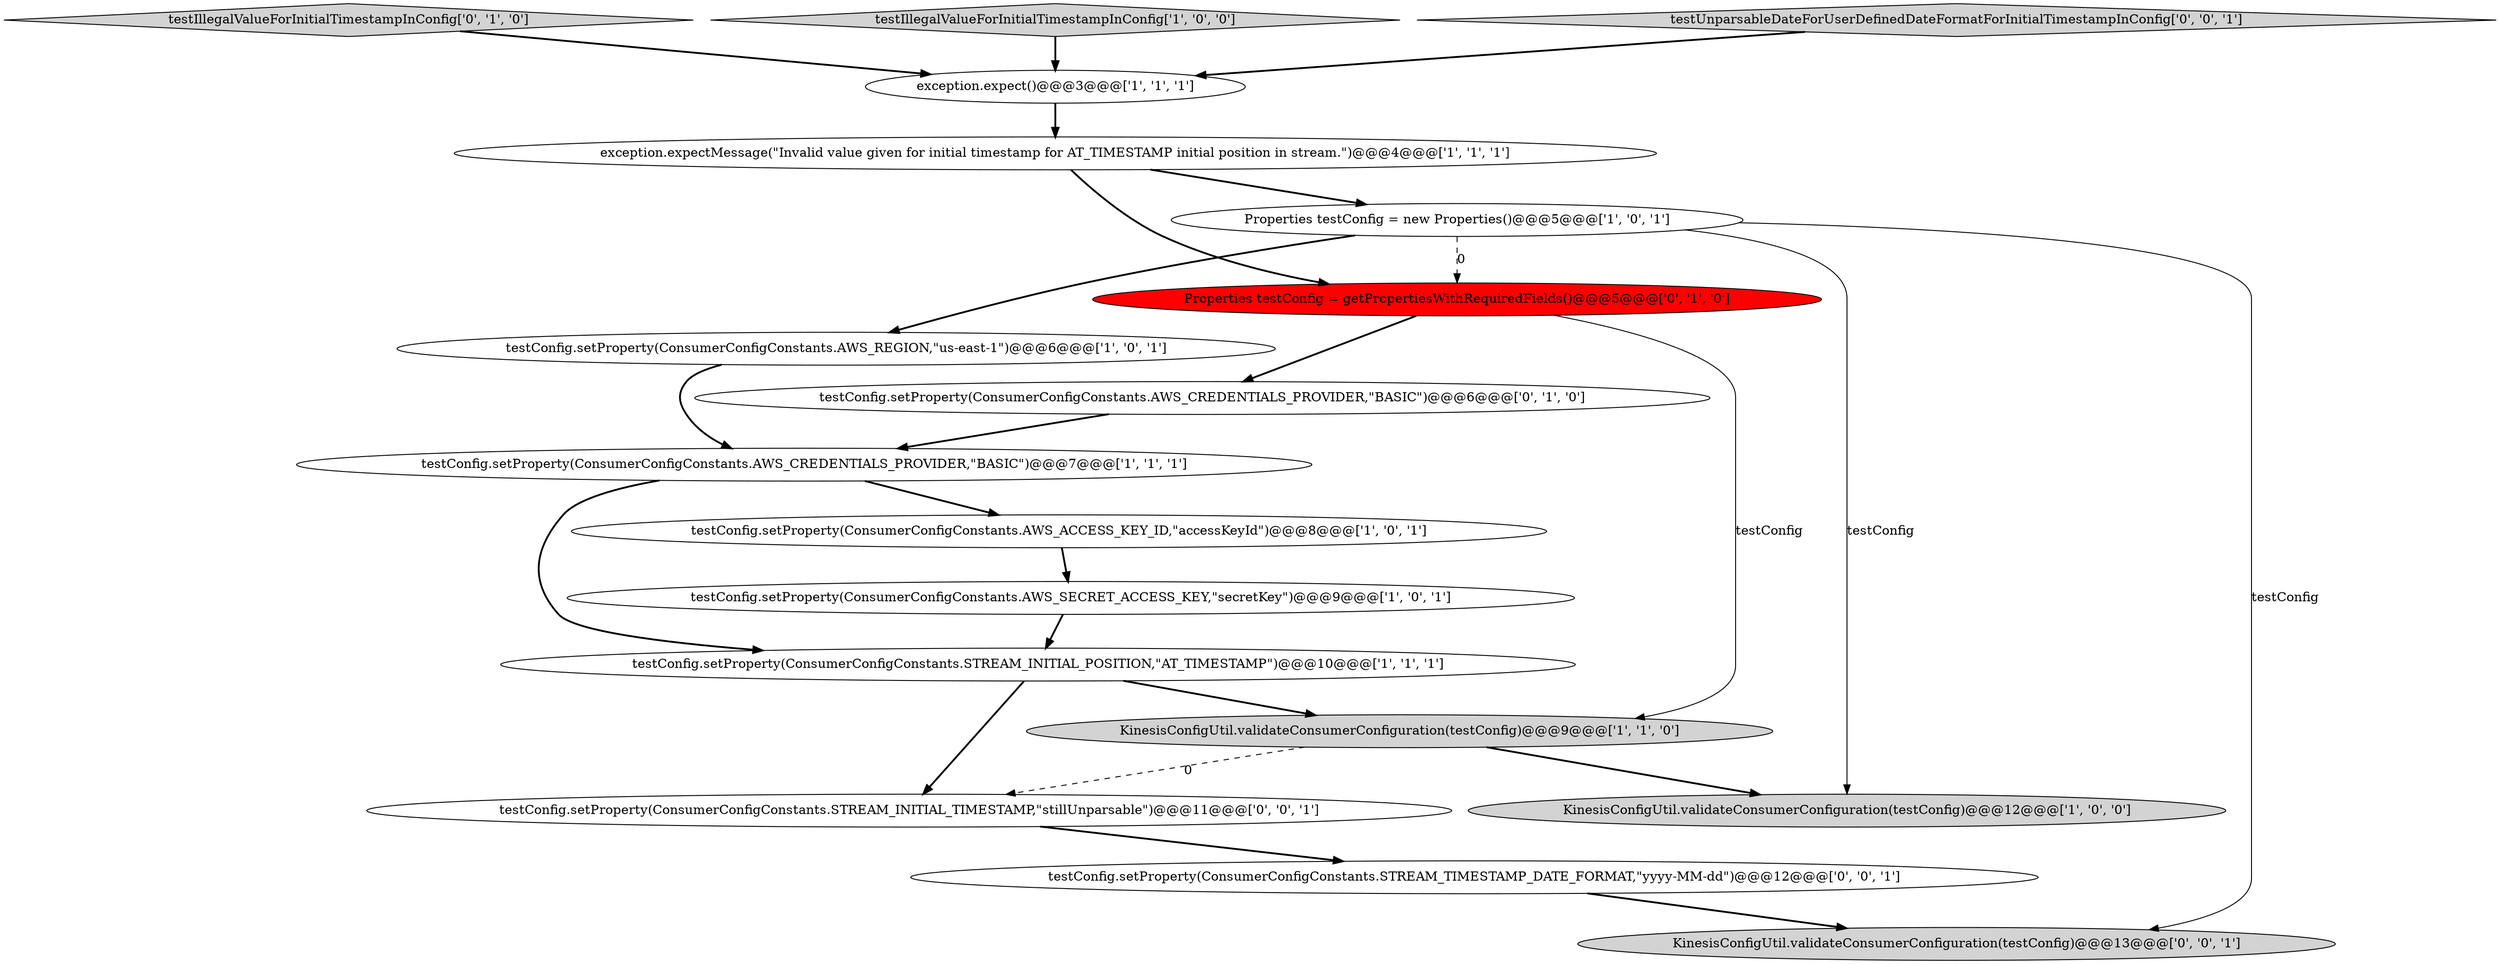 digraph {
0 [style = filled, label = "exception.expectMessage(\"Invalid value given for initial timestamp for AT_TIMESTAMP initial position in stream.\")@@@4@@@['1', '1', '1']", fillcolor = white, shape = ellipse image = "AAA0AAABBB1BBB"];
9 [style = filled, label = "testConfig.setProperty(ConsumerConfigConstants.AWS_CREDENTIALS_PROVIDER,\"BASIC\")@@@7@@@['1', '1', '1']", fillcolor = white, shape = ellipse image = "AAA0AAABBB1BBB"];
13 [style = filled, label = "testIllegalValueForInitialTimestampInConfig['0', '1', '0']", fillcolor = lightgray, shape = diamond image = "AAA0AAABBB2BBB"];
1 [style = filled, label = "testConfig.setProperty(ConsumerConfigConstants.AWS_REGION,\"us-east-1\")@@@6@@@['1', '0', '1']", fillcolor = white, shape = ellipse image = "AAA0AAABBB1BBB"];
4 [style = filled, label = "testConfig.setProperty(ConsumerConfigConstants.AWS_ACCESS_KEY_ID,\"accessKeyId\")@@@8@@@['1', '0', '1']", fillcolor = white, shape = ellipse image = "AAA0AAABBB1BBB"];
16 [style = filled, label = "testConfig.setProperty(ConsumerConfigConstants.STREAM_TIMESTAMP_DATE_FORMAT,\"yyyy-MM-dd\")@@@12@@@['0', '0', '1']", fillcolor = white, shape = ellipse image = "AAA0AAABBB3BBB"];
5 [style = filled, label = "Properties testConfig = new Properties()@@@5@@@['1', '0', '1']", fillcolor = white, shape = ellipse image = "AAA0AAABBB1BBB"];
11 [style = filled, label = "Properties testConfig = getPropertiesWithRequiredFields()@@@5@@@['0', '1', '0']", fillcolor = red, shape = ellipse image = "AAA1AAABBB2BBB"];
12 [style = filled, label = "testConfig.setProperty(ConsumerConfigConstants.AWS_CREDENTIALS_PROVIDER,\"BASIC\")@@@6@@@['0', '1', '0']", fillcolor = white, shape = ellipse image = "AAA0AAABBB2BBB"];
17 [style = filled, label = "testConfig.setProperty(ConsumerConfigConstants.STREAM_INITIAL_TIMESTAMP,\"stillUnparsable\")@@@11@@@['0', '0', '1']", fillcolor = white, shape = ellipse image = "AAA0AAABBB3BBB"];
7 [style = filled, label = "testIllegalValueForInitialTimestampInConfig['1', '0', '0']", fillcolor = lightgray, shape = diamond image = "AAA0AAABBB1BBB"];
2 [style = filled, label = "testConfig.setProperty(ConsumerConfigConstants.STREAM_INITIAL_POSITION,\"AT_TIMESTAMP\")@@@10@@@['1', '1', '1']", fillcolor = white, shape = ellipse image = "AAA0AAABBB1BBB"];
8 [style = filled, label = "exception.expect()@@@3@@@['1', '1', '1']", fillcolor = white, shape = ellipse image = "AAA0AAABBB1BBB"];
15 [style = filled, label = "testUnparsableDateForUserDefinedDateFormatForInitialTimestampInConfig['0', '0', '1']", fillcolor = lightgray, shape = diamond image = "AAA0AAABBB3BBB"];
10 [style = filled, label = "KinesisConfigUtil.validateConsumerConfiguration(testConfig)@@@12@@@['1', '0', '0']", fillcolor = lightgray, shape = ellipse image = "AAA0AAABBB1BBB"];
3 [style = filled, label = "testConfig.setProperty(ConsumerConfigConstants.AWS_SECRET_ACCESS_KEY,\"secretKey\")@@@9@@@['1', '0', '1']", fillcolor = white, shape = ellipse image = "AAA0AAABBB1BBB"];
6 [style = filled, label = "KinesisConfigUtil.validateConsumerConfiguration(testConfig)@@@9@@@['1', '1', '0']", fillcolor = lightgray, shape = ellipse image = "AAA0AAABBB1BBB"];
14 [style = filled, label = "KinesisConfigUtil.validateConsumerConfiguration(testConfig)@@@13@@@['0', '0', '1']", fillcolor = lightgray, shape = ellipse image = "AAA0AAABBB3BBB"];
2->17 [style = bold, label=""];
4->3 [style = bold, label=""];
5->10 [style = solid, label="testConfig"];
9->2 [style = bold, label=""];
2->6 [style = bold, label=""];
9->4 [style = bold, label=""];
5->14 [style = solid, label="testConfig"];
0->11 [style = bold, label=""];
11->6 [style = solid, label="testConfig"];
11->12 [style = bold, label=""];
6->17 [style = dashed, label="0"];
7->8 [style = bold, label=""];
12->9 [style = bold, label=""];
1->9 [style = bold, label=""];
8->0 [style = bold, label=""];
5->1 [style = bold, label=""];
3->2 [style = bold, label=""];
5->11 [style = dashed, label="0"];
6->10 [style = bold, label=""];
16->14 [style = bold, label=""];
13->8 [style = bold, label=""];
15->8 [style = bold, label=""];
17->16 [style = bold, label=""];
0->5 [style = bold, label=""];
}
